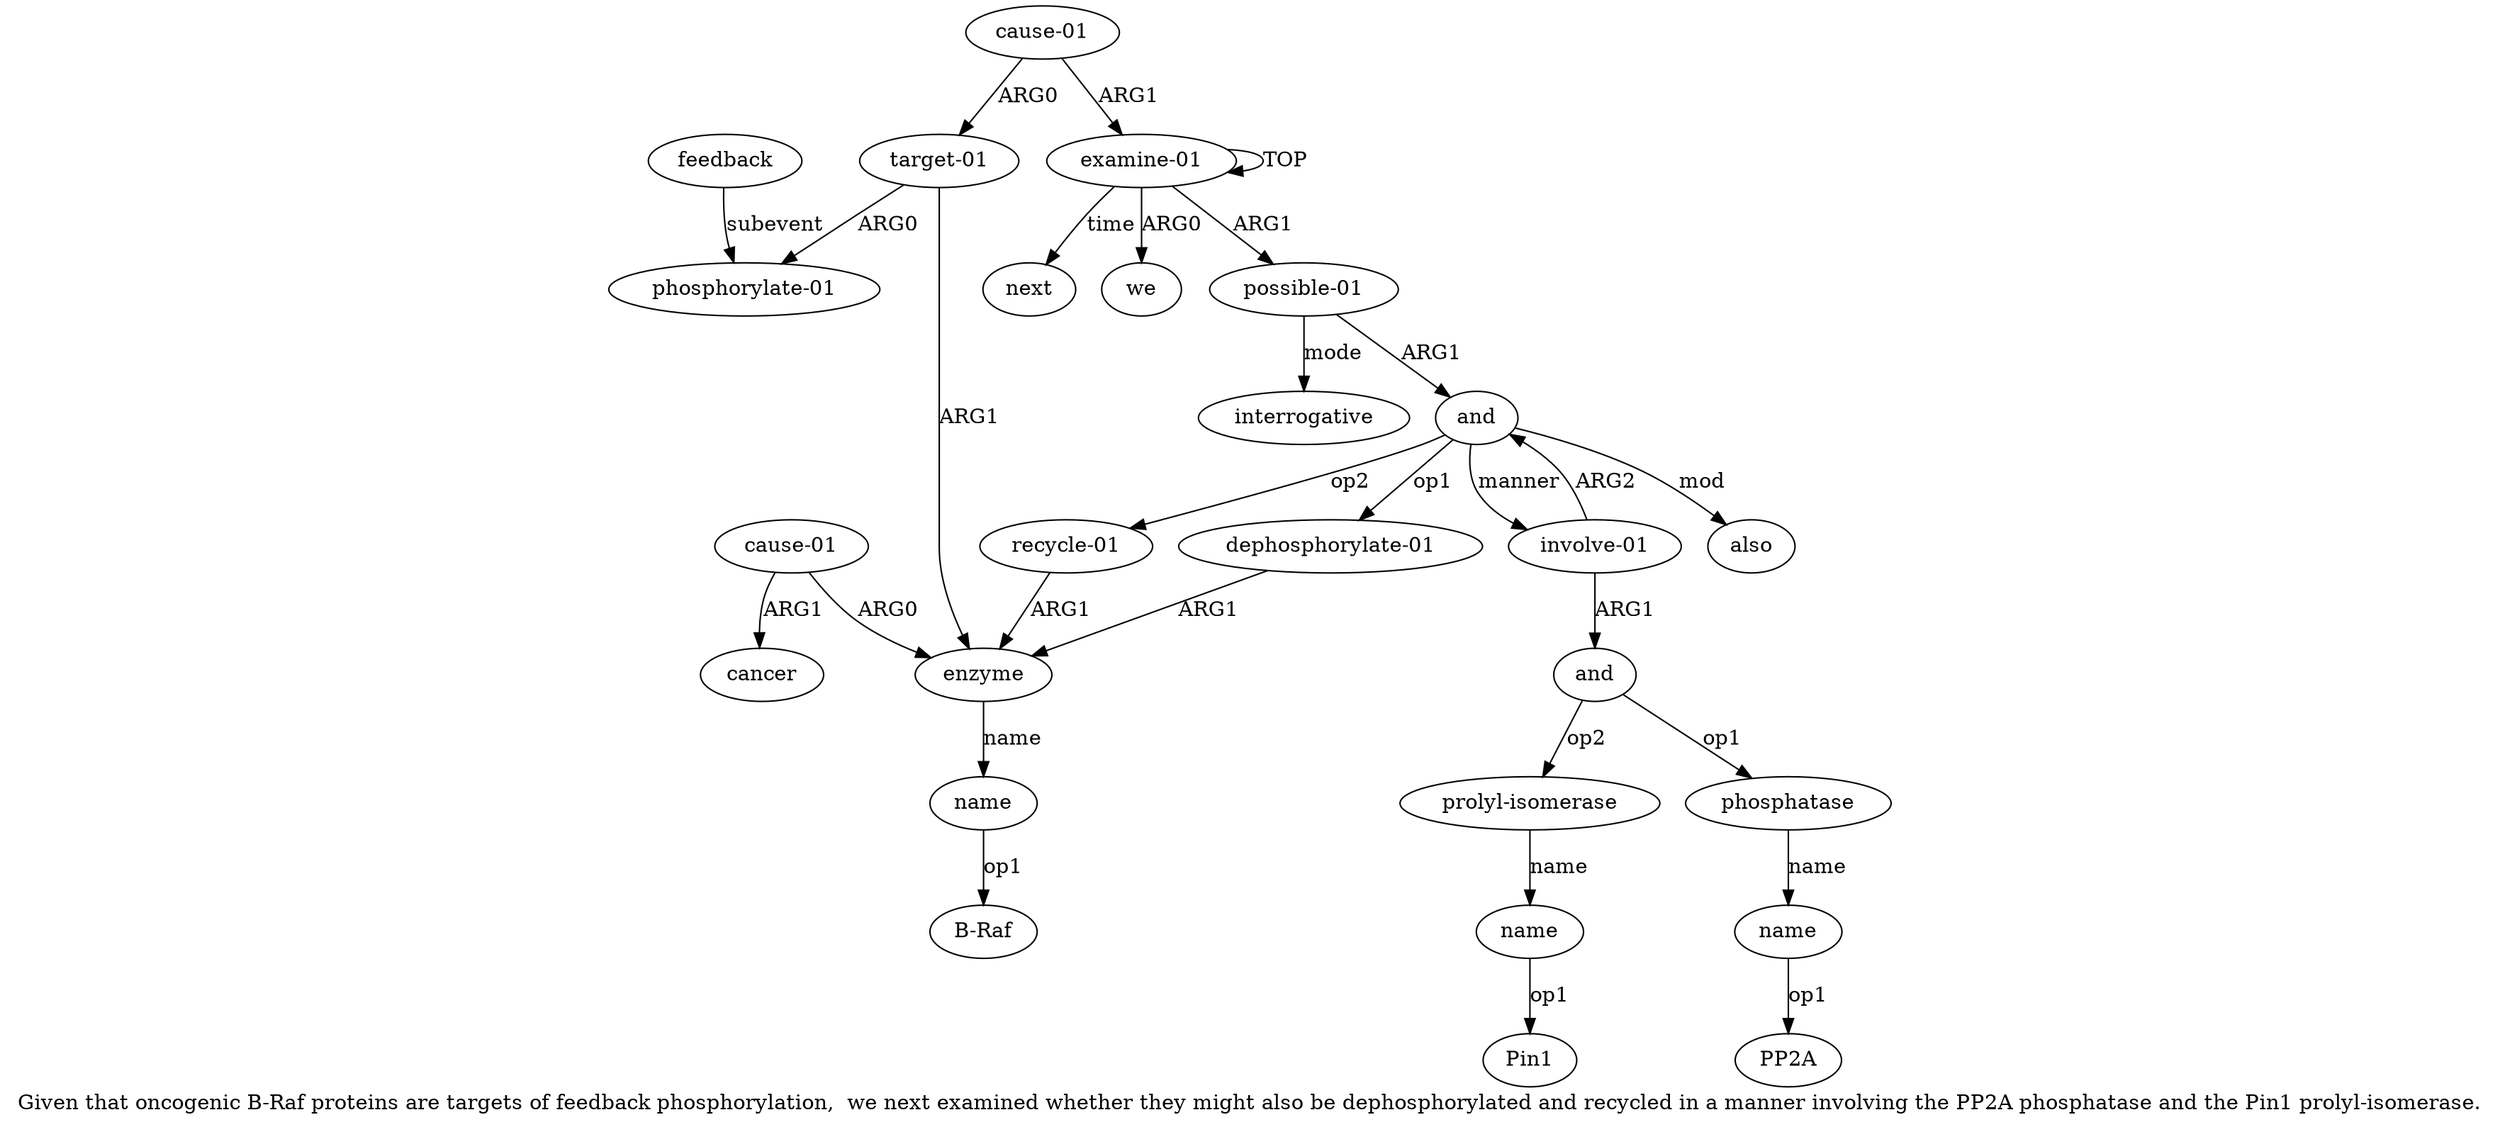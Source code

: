 digraph  {
	graph [label="Given that oncogenic B-Raf proteins are targets of feedback phosphorylation,  we next examined whether they might also be dephosphorylated \
and recycled in a manner involving the PP2A phosphatase and the Pin1 prolyl-isomerase."];
	node [label="\N"];
	a20	 [color=black,
		gold_ind=20,
		gold_label=cancer,
		label=cancer,
		test_ind=20,
		test_label=cancer];
	a21	 [color=black,
		gold_ind=21,
		gold_label=next,
		label=next,
		test_ind=21,
		test_label=next];
	"a12 Pin1"	 [color=black,
		gold_ind=-1,
		gold_label=Pin1,
		label=Pin1,
		test_ind=-1,
		test_label=Pin1];
	"a2 interrogative"	 [color=black,
		gold_ind=-1,
		gold_label=interrogative,
		label=interrogative,
		test_ind=-1,
		test_label=interrogative];
	"a10 PP2A"	 [color=black,
		gold_ind=-1,
		gold_label=PP2A,
		label=PP2A,
		test_ind=-1,
		test_label=PP2A];
	"a18 B-Raf"	 [color=black,
		gold_ind=-1,
		gold_label="B-Raf",
		label="B-Raf",
		test_ind=-1,
		test_label="B-Raf"];
	a15	 [color=black,
		gold_ind=15,
		gold_label="phosphorylate-01",
		label="phosphorylate-01",
		test_ind=15,
		test_label="phosphorylate-01"];
	a14	 [color=black,
		gold_ind=14,
		gold_label="target-01",
		label="target-01",
		test_ind=14,
		test_label="target-01"];
	a14 -> a15 [key=0,
	color=black,
	gold_label=ARG0,
	label=ARG0,
	test_label=ARG0];
a17 [color=black,
	gold_ind=17,
	gold_label=enzyme,
	label=enzyme,
	test_ind=17,
	test_label=enzyme];
a14 -> a17 [key=0,
color=black,
gold_label=ARG1,
label=ARG1,
test_label=ARG1];
a18 [color=black,
gold_ind=18,
gold_label=name,
label=name,
test_ind=18,
test_label=name];
a17 -> a18 [key=0,
color=black,
gold_label=name,
label=name,
test_label=name];
a16 [color=black,
gold_ind=16,
gold_label=feedback,
label=feedback,
test_ind=16,
test_label=feedback];
a16 -> a15 [key=0,
color=black,
gold_label=subevent,
label=subevent,
test_label=subevent];
a11 [color=black,
gold_ind=11,
gold_label="prolyl-isomerase",
label="prolyl-isomerase",
test_ind=11,
test_label="prolyl-isomerase"];
a12 [color=black,
gold_ind=12,
gold_label=name,
label=name,
test_ind=12,
test_label=name];
a11 -> a12 [key=0,
color=black,
gold_label=name,
label=name,
test_label=name];
a10 [color=black,
gold_ind=10,
gold_label=name,
label=name,
test_ind=10,
test_label=name];
a10 -> "a10 PP2A" [key=0,
color=black,
gold_label=op1,
label=op1,
test_label=op1];
a13 [color=black,
gold_ind=13,
gold_label="cause-01",
label="cause-01",
test_ind=13,
test_label="cause-01"];
a13 -> a14 [key=0,
color=black,
gold_label=ARG0,
label=ARG0,
test_label=ARG0];
a0 [color=black,
gold_ind=0,
gold_label="examine-01",
label="examine-01",
test_ind=0,
test_label="examine-01"];
a13 -> a0 [key=0,
color=black,
gold_label=ARG1,
label=ARG1,
test_label=ARG1];
a12 -> "a12 Pin1" [key=0,
color=black,
gold_label=op1,
label=op1,
test_label=op1];
a19 [color=black,
gold_ind=19,
gold_label="cause-01",
label="cause-01",
test_ind=19,
test_label="cause-01"];
a19 -> a20 [key=0,
color=black,
gold_label=ARG1,
label=ARG1,
test_label=ARG1];
a19 -> a17 [key=0,
color=black,
gold_label=ARG0,
label=ARG0,
test_label=ARG0];
a18 -> "a18 B-Raf" [key=0,
color=black,
gold_label=op1,
label=op1,
test_label=op1];
a1 [color=black,
gold_ind=1,
gold_label=we,
label=we,
test_ind=1,
test_label=we];
a0 -> a21 [key=0,
color=black,
gold_label=time,
label=time,
test_label=time];
a0 -> a1 [key=0,
color=black,
gold_label=ARG0,
label=ARG0,
test_label=ARG0];
a0 -> a0 [key=0,
color=black,
gold_label=TOP,
label=TOP,
test_label=TOP];
a2 [color=black,
gold_ind=2,
gold_label="possible-01",
label="possible-01",
test_ind=2,
test_label="possible-01"];
a0 -> a2 [key=0,
color=black,
gold_label=ARG1,
label=ARG1,
test_label=ARG1];
a3 [color=black,
gold_ind=3,
gold_label=and,
label=and,
test_ind=3,
test_label=and];
a5 [color=black,
gold_ind=5,
gold_label="recycle-01",
label="recycle-01",
test_ind=5,
test_label="recycle-01"];
a3 -> a5 [key=0,
color=black,
gold_label=op2,
label=op2,
test_label=op2];
a4 [color=black,
gold_ind=4,
gold_label="dephosphorylate-01",
label="dephosphorylate-01",
test_ind=4,
test_label="dephosphorylate-01"];
a3 -> a4 [key=0,
color=black,
gold_label=op1,
label=op1,
test_label=op1];
a7 [color=black,
gold_ind=7,
gold_label="involve-01",
label="involve-01",
test_ind=7,
test_label="involve-01"];
a3 -> a7 [key=0,
color=black,
gold_label=manner,
label=manner,
test_label=manner];
a6 [color=black,
gold_ind=6,
gold_label=also,
label=also,
test_ind=6,
test_label=also];
a3 -> a6 [key=0,
color=black,
gold_label=mod,
label=mod,
test_label=mod];
a2 -> "a2 interrogative" [key=0,
color=black,
gold_label=mode,
label=mode,
test_label=mode];
a2 -> a3 [key=0,
color=black,
gold_label=ARG1,
label=ARG1,
test_label=ARG1];
a5 -> a17 [key=0,
color=black,
gold_label=ARG1,
label=ARG1,
test_label=ARG1];
a4 -> a17 [key=0,
color=black,
gold_label=ARG1,
label=ARG1,
test_label=ARG1];
a7 -> a3 [key=0,
color=black,
gold_label=ARG2,
label=ARG2,
test_label=ARG2];
a8 [color=black,
gold_ind=8,
gold_label=and,
label=and,
test_ind=8,
test_label=and];
a7 -> a8 [key=0,
color=black,
gold_label=ARG1,
label=ARG1,
test_label=ARG1];
a9 [color=black,
gold_ind=9,
gold_label=phosphatase,
label=phosphatase,
test_ind=9,
test_label=phosphatase];
a9 -> a10 [key=0,
color=black,
gold_label=name,
label=name,
test_label=name];
a8 -> a11 [key=0,
color=black,
gold_label=op2,
label=op2,
test_label=op2];
a8 -> a9 [key=0,
color=black,
gold_label=op1,
label=op1,
test_label=op1];
}
